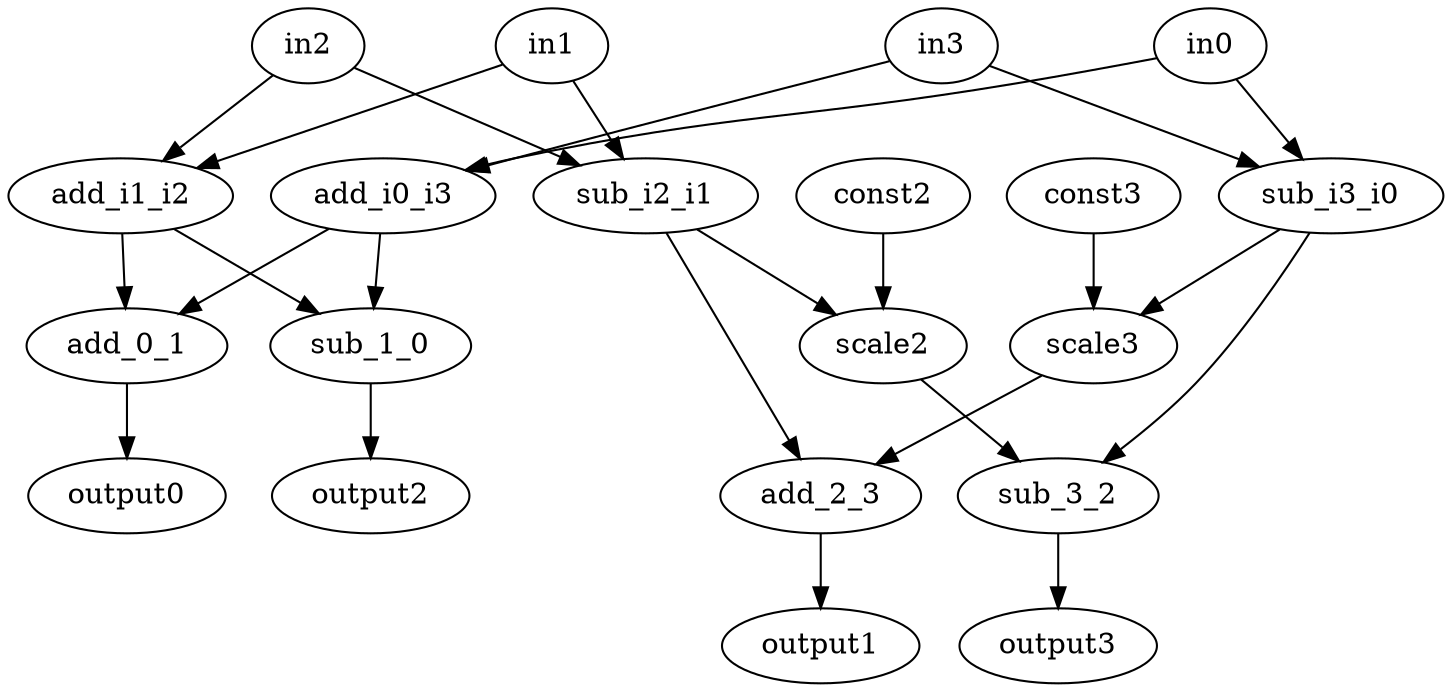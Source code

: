 digraph dct4p { 
// from https://www.researchgate.net/publication/224242809_Low_complexity_image_coding_algorithm_for_capsule_endoscopy_with_Bayer_color_filter_array
// Input
in0[opcode=input];
in1[opcode=input];
in2[opcode=input];
in3[opcode=input];
// Layer 1
add_i0_i3[opcode=add];
add_i1_i2[opcode=add];
sub_i2_i1[opcode=sub];
sub_i3_i0[opcode=sub];
in0->add_i0_i3[operand=0];
in3->add_i0_i3[operand=1];
in1->add_i1_i2[operand=0];
in2->add_i1_i2[operand=1];
in1->sub_i2_i1[operand=0];
in2->sub_i2_i1[operand=1];
in0->sub_i3_i0[operand=0];
in3->sub_i3_i0[operand=1];
// Layer 2
const2[opcode=const value=1];
scale2[opcode=shl];
const3[opcode=const value=1];
scale3[opcode=shl];
sub_i2_i1->scale2[operand=0];
const2->scale2[operand=1];
sub_i3_i0->scale3[operand=0];
const3->scale3[operand=1];
// Layer 4
add_0_1[opcode=add];
sub_1_0[opcode=sub];
add_2_3[opcode=add];
sub_3_2[opcode=sub];
add_i0_i3->add_0_1[operand=0];
add_i1_i2->add_0_1[operand=1];
add_i0_i3->sub_1_0[operand=0];
add_i1_i2->sub_1_0[operand=1];
sub_i2_i1->add_2_3[operand=0];
scale3->add_2_3[operand=1];
sub_i3_i0->sub_3_2[operand=0];
scale2->sub_3_2[operand=1];
// Output
output0[opcode=output];
output1[opcode=output];
output2[opcode=output];
output3[opcode=output];
add_0_1->output0[operand=0];
add_2_3->output1[operand=0];
sub_1_0->output2[operand=0];
sub_3_2->output3[operand=0];
}
